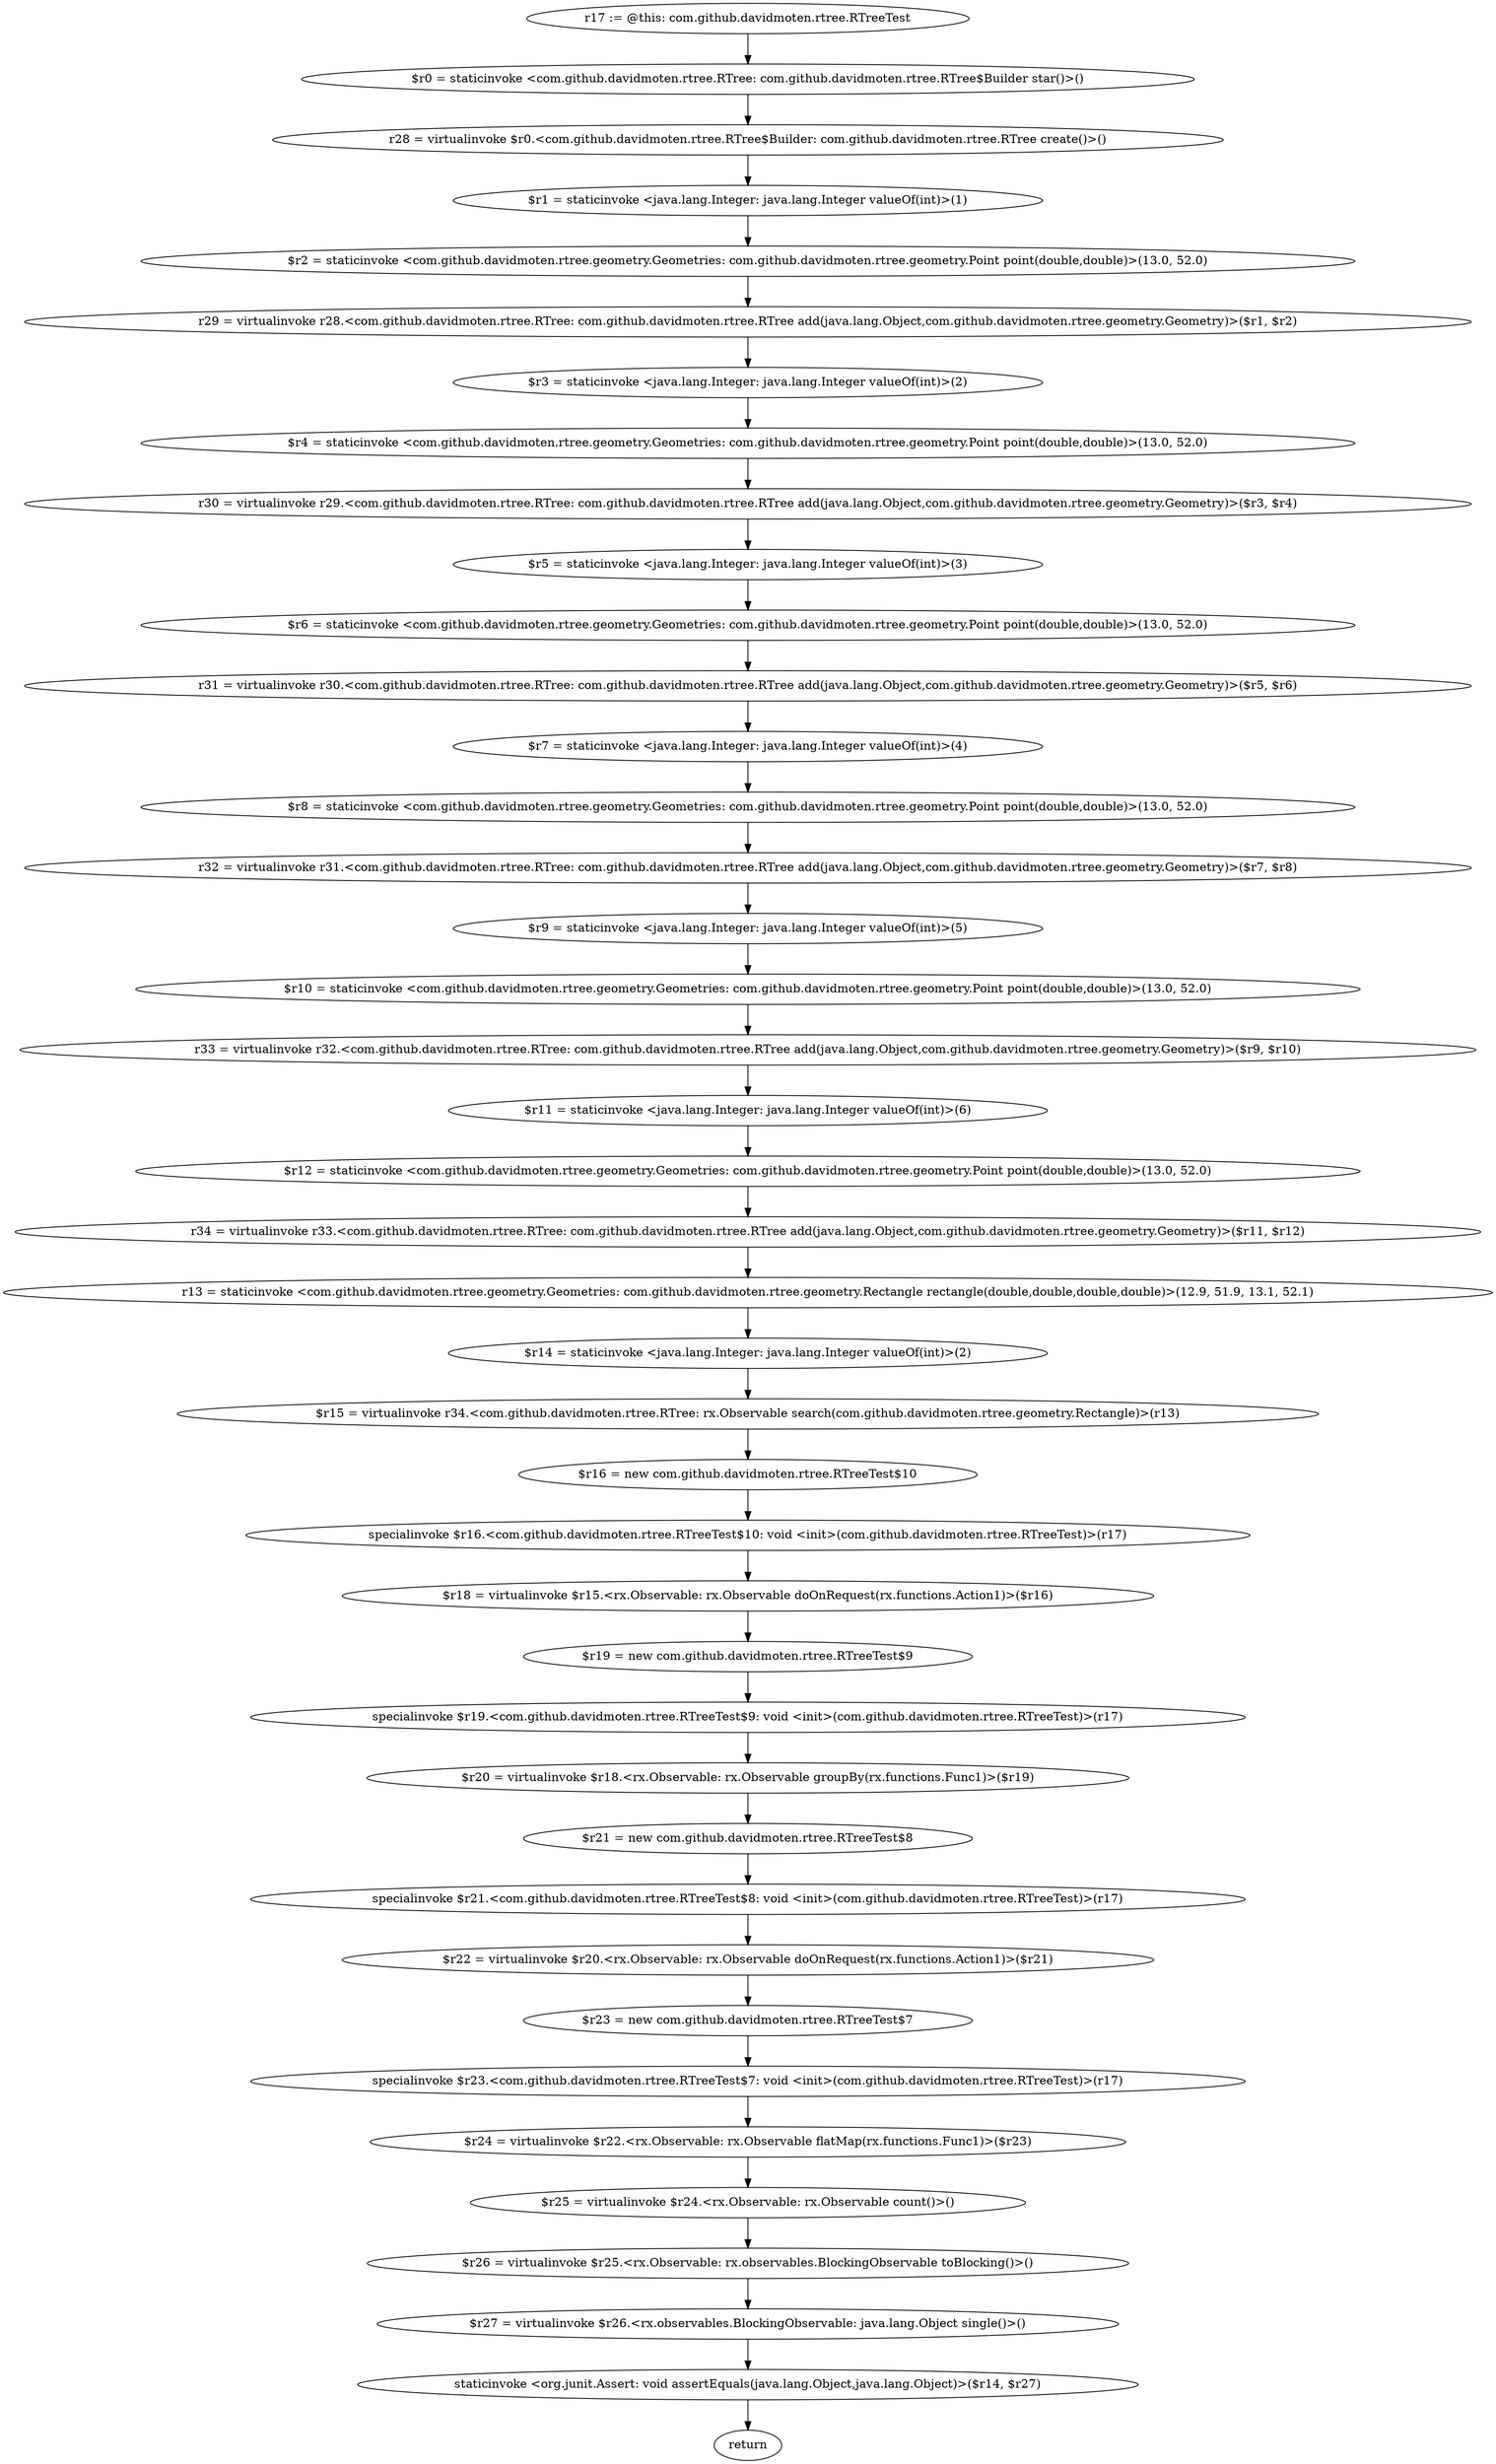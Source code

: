 digraph "unitGraph" {
    "r17 := @this: com.github.davidmoten.rtree.RTreeTest"
    "$r0 = staticinvoke <com.github.davidmoten.rtree.RTree: com.github.davidmoten.rtree.RTree$Builder star()>()"
    "r28 = virtualinvoke $r0.<com.github.davidmoten.rtree.RTree$Builder: com.github.davidmoten.rtree.RTree create()>()"
    "$r1 = staticinvoke <java.lang.Integer: java.lang.Integer valueOf(int)>(1)"
    "$r2 = staticinvoke <com.github.davidmoten.rtree.geometry.Geometries: com.github.davidmoten.rtree.geometry.Point point(double,double)>(13.0, 52.0)"
    "r29 = virtualinvoke r28.<com.github.davidmoten.rtree.RTree: com.github.davidmoten.rtree.RTree add(java.lang.Object,com.github.davidmoten.rtree.geometry.Geometry)>($r1, $r2)"
    "$r3 = staticinvoke <java.lang.Integer: java.lang.Integer valueOf(int)>(2)"
    "$r4 = staticinvoke <com.github.davidmoten.rtree.geometry.Geometries: com.github.davidmoten.rtree.geometry.Point point(double,double)>(13.0, 52.0)"
    "r30 = virtualinvoke r29.<com.github.davidmoten.rtree.RTree: com.github.davidmoten.rtree.RTree add(java.lang.Object,com.github.davidmoten.rtree.geometry.Geometry)>($r3, $r4)"
    "$r5 = staticinvoke <java.lang.Integer: java.lang.Integer valueOf(int)>(3)"
    "$r6 = staticinvoke <com.github.davidmoten.rtree.geometry.Geometries: com.github.davidmoten.rtree.geometry.Point point(double,double)>(13.0, 52.0)"
    "r31 = virtualinvoke r30.<com.github.davidmoten.rtree.RTree: com.github.davidmoten.rtree.RTree add(java.lang.Object,com.github.davidmoten.rtree.geometry.Geometry)>($r5, $r6)"
    "$r7 = staticinvoke <java.lang.Integer: java.lang.Integer valueOf(int)>(4)"
    "$r8 = staticinvoke <com.github.davidmoten.rtree.geometry.Geometries: com.github.davidmoten.rtree.geometry.Point point(double,double)>(13.0, 52.0)"
    "r32 = virtualinvoke r31.<com.github.davidmoten.rtree.RTree: com.github.davidmoten.rtree.RTree add(java.lang.Object,com.github.davidmoten.rtree.geometry.Geometry)>($r7, $r8)"
    "$r9 = staticinvoke <java.lang.Integer: java.lang.Integer valueOf(int)>(5)"
    "$r10 = staticinvoke <com.github.davidmoten.rtree.geometry.Geometries: com.github.davidmoten.rtree.geometry.Point point(double,double)>(13.0, 52.0)"
    "r33 = virtualinvoke r32.<com.github.davidmoten.rtree.RTree: com.github.davidmoten.rtree.RTree add(java.lang.Object,com.github.davidmoten.rtree.geometry.Geometry)>($r9, $r10)"
    "$r11 = staticinvoke <java.lang.Integer: java.lang.Integer valueOf(int)>(6)"
    "$r12 = staticinvoke <com.github.davidmoten.rtree.geometry.Geometries: com.github.davidmoten.rtree.geometry.Point point(double,double)>(13.0, 52.0)"
    "r34 = virtualinvoke r33.<com.github.davidmoten.rtree.RTree: com.github.davidmoten.rtree.RTree add(java.lang.Object,com.github.davidmoten.rtree.geometry.Geometry)>($r11, $r12)"
    "r13 = staticinvoke <com.github.davidmoten.rtree.geometry.Geometries: com.github.davidmoten.rtree.geometry.Rectangle rectangle(double,double,double,double)>(12.9, 51.9, 13.1, 52.1)"
    "$r14 = staticinvoke <java.lang.Integer: java.lang.Integer valueOf(int)>(2)"
    "$r15 = virtualinvoke r34.<com.github.davidmoten.rtree.RTree: rx.Observable search(com.github.davidmoten.rtree.geometry.Rectangle)>(r13)"
    "$r16 = new com.github.davidmoten.rtree.RTreeTest$10"
    "specialinvoke $r16.<com.github.davidmoten.rtree.RTreeTest$10: void <init>(com.github.davidmoten.rtree.RTreeTest)>(r17)"
    "$r18 = virtualinvoke $r15.<rx.Observable: rx.Observable doOnRequest(rx.functions.Action1)>($r16)"
    "$r19 = new com.github.davidmoten.rtree.RTreeTest$9"
    "specialinvoke $r19.<com.github.davidmoten.rtree.RTreeTest$9: void <init>(com.github.davidmoten.rtree.RTreeTest)>(r17)"
    "$r20 = virtualinvoke $r18.<rx.Observable: rx.Observable groupBy(rx.functions.Func1)>($r19)"
    "$r21 = new com.github.davidmoten.rtree.RTreeTest$8"
    "specialinvoke $r21.<com.github.davidmoten.rtree.RTreeTest$8: void <init>(com.github.davidmoten.rtree.RTreeTest)>(r17)"
    "$r22 = virtualinvoke $r20.<rx.Observable: rx.Observable doOnRequest(rx.functions.Action1)>($r21)"
    "$r23 = new com.github.davidmoten.rtree.RTreeTest$7"
    "specialinvoke $r23.<com.github.davidmoten.rtree.RTreeTest$7: void <init>(com.github.davidmoten.rtree.RTreeTest)>(r17)"
    "$r24 = virtualinvoke $r22.<rx.Observable: rx.Observable flatMap(rx.functions.Func1)>($r23)"
    "$r25 = virtualinvoke $r24.<rx.Observable: rx.Observable count()>()"
    "$r26 = virtualinvoke $r25.<rx.Observable: rx.observables.BlockingObservable toBlocking()>()"
    "$r27 = virtualinvoke $r26.<rx.observables.BlockingObservable: java.lang.Object single()>()"
    "staticinvoke <org.junit.Assert: void assertEquals(java.lang.Object,java.lang.Object)>($r14, $r27)"
    "return"
    "r17 := @this: com.github.davidmoten.rtree.RTreeTest"->"$r0 = staticinvoke <com.github.davidmoten.rtree.RTree: com.github.davidmoten.rtree.RTree$Builder star()>()";
    "$r0 = staticinvoke <com.github.davidmoten.rtree.RTree: com.github.davidmoten.rtree.RTree$Builder star()>()"->"r28 = virtualinvoke $r0.<com.github.davidmoten.rtree.RTree$Builder: com.github.davidmoten.rtree.RTree create()>()";
    "r28 = virtualinvoke $r0.<com.github.davidmoten.rtree.RTree$Builder: com.github.davidmoten.rtree.RTree create()>()"->"$r1 = staticinvoke <java.lang.Integer: java.lang.Integer valueOf(int)>(1)";
    "$r1 = staticinvoke <java.lang.Integer: java.lang.Integer valueOf(int)>(1)"->"$r2 = staticinvoke <com.github.davidmoten.rtree.geometry.Geometries: com.github.davidmoten.rtree.geometry.Point point(double,double)>(13.0, 52.0)";
    "$r2 = staticinvoke <com.github.davidmoten.rtree.geometry.Geometries: com.github.davidmoten.rtree.geometry.Point point(double,double)>(13.0, 52.0)"->"r29 = virtualinvoke r28.<com.github.davidmoten.rtree.RTree: com.github.davidmoten.rtree.RTree add(java.lang.Object,com.github.davidmoten.rtree.geometry.Geometry)>($r1, $r2)";
    "r29 = virtualinvoke r28.<com.github.davidmoten.rtree.RTree: com.github.davidmoten.rtree.RTree add(java.lang.Object,com.github.davidmoten.rtree.geometry.Geometry)>($r1, $r2)"->"$r3 = staticinvoke <java.lang.Integer: java.lang.Integer valueOf(int)>(2)";
    "$r3 = staticinvoke <java.lang.Integer: java.lang.Integer valueOf(int)>(2)"->"$r4 = staticinvoke <com.github.davidmoten.rtree.geometry.Geometries: com.github.davidmoten.rtree.geometry.Point point(double,double)>(13.0, 52.0)";
    "$r4 = staticinvoke <com.github.davidmoten.rtree.geometry.Geometries: com.github.davidmoten.rtree.geometry.Point point(double,double)>(13.0, 52.0)"->"r30 = virtualinvoke r29.<com.github.davidmoten.rtree.RTree: com.github.davidmoten.rtree.RTree add(java.lang.Object,com.github.davidmoten.rtree.geometry.Geometry)>($r3, $r4)";
    "r30 = virtualinvoke r29.<com.github.davidmoten.rtree.RTree: com.github.davidmoten.rtree.RTree add(java.lang.Object,com.github.davidmoten.rtree.geometry.Geometry)>($r3, $r4)"->"$r5 = staticinvoke <java.lang.Integer: java.lang.Integer valueOf(int)>(3)";
    "$r5 = staticinvoke <java.lang.Integer: java.lang.Integer valueOf(int)>(3)"->"$r6 = staticinvoke <com.github.davidmoten.rtree.geometry.Geometries: com.github.davidmoten.rtree.geometry.Point point(double,double)>(13.0, 52.0)";
    "$r6 = staticinvoke <com.github.davidmoten.rtree.geometry.Geometries: com.github.davidmoten.rtree.geometry.Point point(double,double)>(13.0, 52.0)"->"r31 = virtualinvoke r30.<com.github.davidmoten.rtree.RTree: com.github.davidmoten.rtree.RTree add(java.lang.Object,com.github.davidmoten.rtree.geometry.Geometry)>($r5, $r6)";
    "r31 = virtualinvoke r30.<com.github.davidmoten.rtree.RTree: com.github.davidmoten.rtree.RTree add(java.lang.Object,com.github.davidmoten.rtree.geometry.Geometry)>($r5, $r6)"->"$r7 = staticinvoke <java.lang.Integer: java.lang.Integer valueOf(int)>(4)";
    "$r7 = staticinvoke <java.lang.Integer: java.lang.Integer valueOf(int)>(4)"->"$r8 = staticinvoke <com.github.davidmoten.rtree.geometry.Geometries: com.github.davidmoten.rtree.geometry.Point point(double,double)>(13.0, 52.0)";
    "$r8 = staticinvoke <com.github.davidmoten.rtree.geometry.Geometries: com.github.davidmoten.rtree.geometry.Point point(double,double)>(13.0, 52.0)"->"r32 = virtualinvoke r31.<com.github.davidmoten.rtree.RTree: com.github.davidmoten.rtree.RTree add(java.lang.Object,com.github.davidmoten.rtree.geometry.Geometry)>($r7, $r8)";
    "r32 = virtualinvoke r31.<com.github.davidmoten.rtree.RTree: com.github.davidmoten.rtree.RTree add(java.lang.Object,com.github.davidmoten.rtree.geometry.Geometry)>($r7, $r8)"->"$r9 = staticinvoke <java.lang.Integer: java.lang.Integer valueOf(int)>(5)";
    "$r9 = staticinvoke <java.lang.Integer: java.lang.Integer valueOf(int)>(5)"->"$r10 = staticinvoke <com.github.davidmoten.rtree.geometry.Geometries: com.github.davidmoten.rtree.geometry.Point point(double,double)>(13.0, 52.0)";
    "$r10 = staticinvoke <com.github.davidmoten.rtree.geometry.Geometries: com.github.davidmoten.rtree.geometry.Point point(double,double)>(13.0, 52.0)"->"r33 = virtualinvoke r32.<com.github.davidmoten.rtree.RTree: com.github.davidmoten.rtree.RTree add(java.lang.Object,com.github.davidmoten.rtree.geometry.Geometry)>($r9, $r10)";
    "r33 = virtualinvoke r32.<com.github.davidmoten.rtree.RTree: com.github.davidmoten.rtree.RTree add(java.lang.Object,com.github.davidmoten.rtree.geometry.Geometry)>($r9, $r10)"->"$r11 = staticinvoke <java.lang.Integer: java.lang.Integer valueOf(int)>(6)";
    "$r11 = staticinvoke <java.lang.Integer: java.lang.Integer valueOf(int)>(6)"->"$r12 = staticinvoke <com.github.davidmoten.rtree.geometry.Geometries: com.github.davidmoten.rtree.geometry.Point point(double,double)>(13.0, 52.0)";
    "$r12 = staticinvoke <com.github.davidmoten.rtree.geometry.Geometries: com.github.davidmoten.rtree.geometry.Point point(double,double)>(13.0, 52.0)"->"r34 = virtualinvoke r33.<com.github.davidmoten.rtree.RTree: com.github.davidmoten.rtree.RTree add(java.lang.Object,com.github.davidmoten.rtree.geometry.Geometry)>($r11, $r12)";
    "r34 = virtualinvoke r33.<com.github.davidmoten.rtree.RTree: com.github.davidmoten.rtree.RTree add(java.lang.Object,com.github.davidmoten.rtree.geometry.Geometry)>($r11, $r12)"->"r13 = staticinvoke <com.github.davidmoten.rtree.geometry.Geometries: com.github.davidmoten.rtree.geometry.Rectangle rectangle(double,double,double,double)>(12.9, 51.9, 13.1, 52.1)";
    "r13 = staticinvoke <com.github.davidmoten.rtree.geometry.Geometries: com.github.davidmoten.rtree.geometry.Rectangle rectangle(double,double,double,double)>(12.9, 51.9, 13.1, 52.1)"->"$r14 = staticinvoke <java.lang.Integer: java.lang.Integer valueOf(int)>(2)";
    "$r14 = staticinvoke <java.lang.Integer: java.lang.Integer valueOf(int)>(2)"->"$r15 = virtualinvoke r34.<com.github.davidmoten.rtree.RTree: rx.Observable search(com.github.davidmoten.rtree.geometry.Rectangle)>(r13)";
    "$r15 = virtualinvoke r34.<com.github.davidmoten.rtree.RTree: rx.Observable search(com.github.davidmoten.rtree.geometry.Rectangle)>(r13)"->"$r16 = new com.github.davidmoten.rtree.RTreeTest$10";
    "$r16 = new com.github.davidmoten.rtree.RTreeTest$10"->"specialinvoke $r16.<com.github.davidmoten.rtree.RTreeTest$10: void <init>(com.github.davidmoten.rtree.RTreeTest)>(r17)";
    "specialinvoke $r16.<com.github.davidmoten.rtree.RTreeTest$10: void <init>(com.github.davidmoten.rtree.RTreeTest)>(r17)"->"$r18 = virtualinvoke $r15.<rx.Observable: rx.Observable doOnRequest(rx.functions.Action1)>($r16)";
    "$r18 = virtualinvoke $r15.<rx.Observable: rx.Observable doOnRequest(rx.functions.Action1)>($r16)"->"$r19 = new com.github.davidmoten.rtree.RTreeTest$9";
    "$r19 = new com.github.davidmoten.rtree.RTreeTest$9"->"specialinvoke $r19.<com.github.davidmoten.rtree.RTreeTest$9: void <init>(com.github.davidmoten.rtree.RTreeTest)>(r17)";
    "specialinvoke $r19.<com.github.davidmoten.rtree.RTreeTest$9: void <init>(com.github.davidmoten.rtree.RTreeTest)>(r17)"->"$r20 = virtualinvoke $r18.<rx.Observable: rx.Observable groupBy(rx.functions.Func1)>($r19)";
    "$r20 = virtualinvoke $r18.<rx.Observable: rx.Observable groupBy(rx.functions.Func1)>($r19)"->"$r21 = new com.github.davidmoten.rtree.RTreeTest$8";
    "$r21 = new com.github.davidmoten.rtree.RTreeTest$8"->"specialinvoke $r21.<com.github.davidmoten.rtree.RTreeTest$8: void <init>(com.github.davidmoten.rtree.RTreeTest)>(r17)";
    "specialinvoke $r21.<com.github.davidmoten.rtree.RTreeTest$8: void <init>(com.github.davidmoten.rtree.RTreeTest)>(r17)"->"$r22 = virtualinvoke $r20.<rx.Observable: rx.Observable doOnRequest(rx.functions.Action1)>($r21)";
    "$r22 = virtualinvoke $r20.<rx.Observable: rx.Observable doOnRequest(rx.functions.Action1)>($r21)"->"$r23 = new com.github.davidmoten.rtree.RTreeTest$7";
    "$r23 = new com.github.davidmoten.rtree.RTreeTest$7"->"specialinvoke $r23.<com.github.davidmoten.rtree.RTreeTest$7: void <init>(com.github.davidmoten.rtree.RTreeTest)>(r17)";
    "specialinvoke $r23.<com.github.davidmoten.rtree.RTreeTest$7: void <init>(com.github.davidmoten.rtree.RTreeTest)>(r17)"->"$r24 = virtualinvoke $r22.<rx.Observable: rx.Observable flatMap(rx.functions.Func1)>($r23)";
    "$r24 = virtualinvoke $r22.<rx.Observable: rx.Observable flatMap(rx.functions.Func1)>($r23)"->"$r25 = virtualinvoke $r24.<rx.Observable: rx.Observable count()>()";
    "$r25 = virtualinvoke $r24.<rx.Observable: rx.Observable count()>()"->"$r26 = virtualinvoke $r25.<rx.Observable: rx.observables.BlockingObservable toBlocking()>()";
    "$r26 = virtualinvoke $r25.<rx.Observable: rx.observables.BlockingObservable toBlocking()>()"->"$r27 = virtualinvoke $r26.<rx.observables.BlockingObservable: java.lang.Object single()>()";
    "$r27 = virtualinvoke $r26.<rx.observables.BlockingObservable: java.lang.Object single()>()"->"staticinvoke <org.junit.Assert: void assertEquals(java.lang.Object,java.lang.Object)>($r14, $r27)";
    "staticinvoke <org.junit.Assert: void assertEquals(java.lang.Object,java.lang.Object)>($r14, $r27)"->"return";
}
